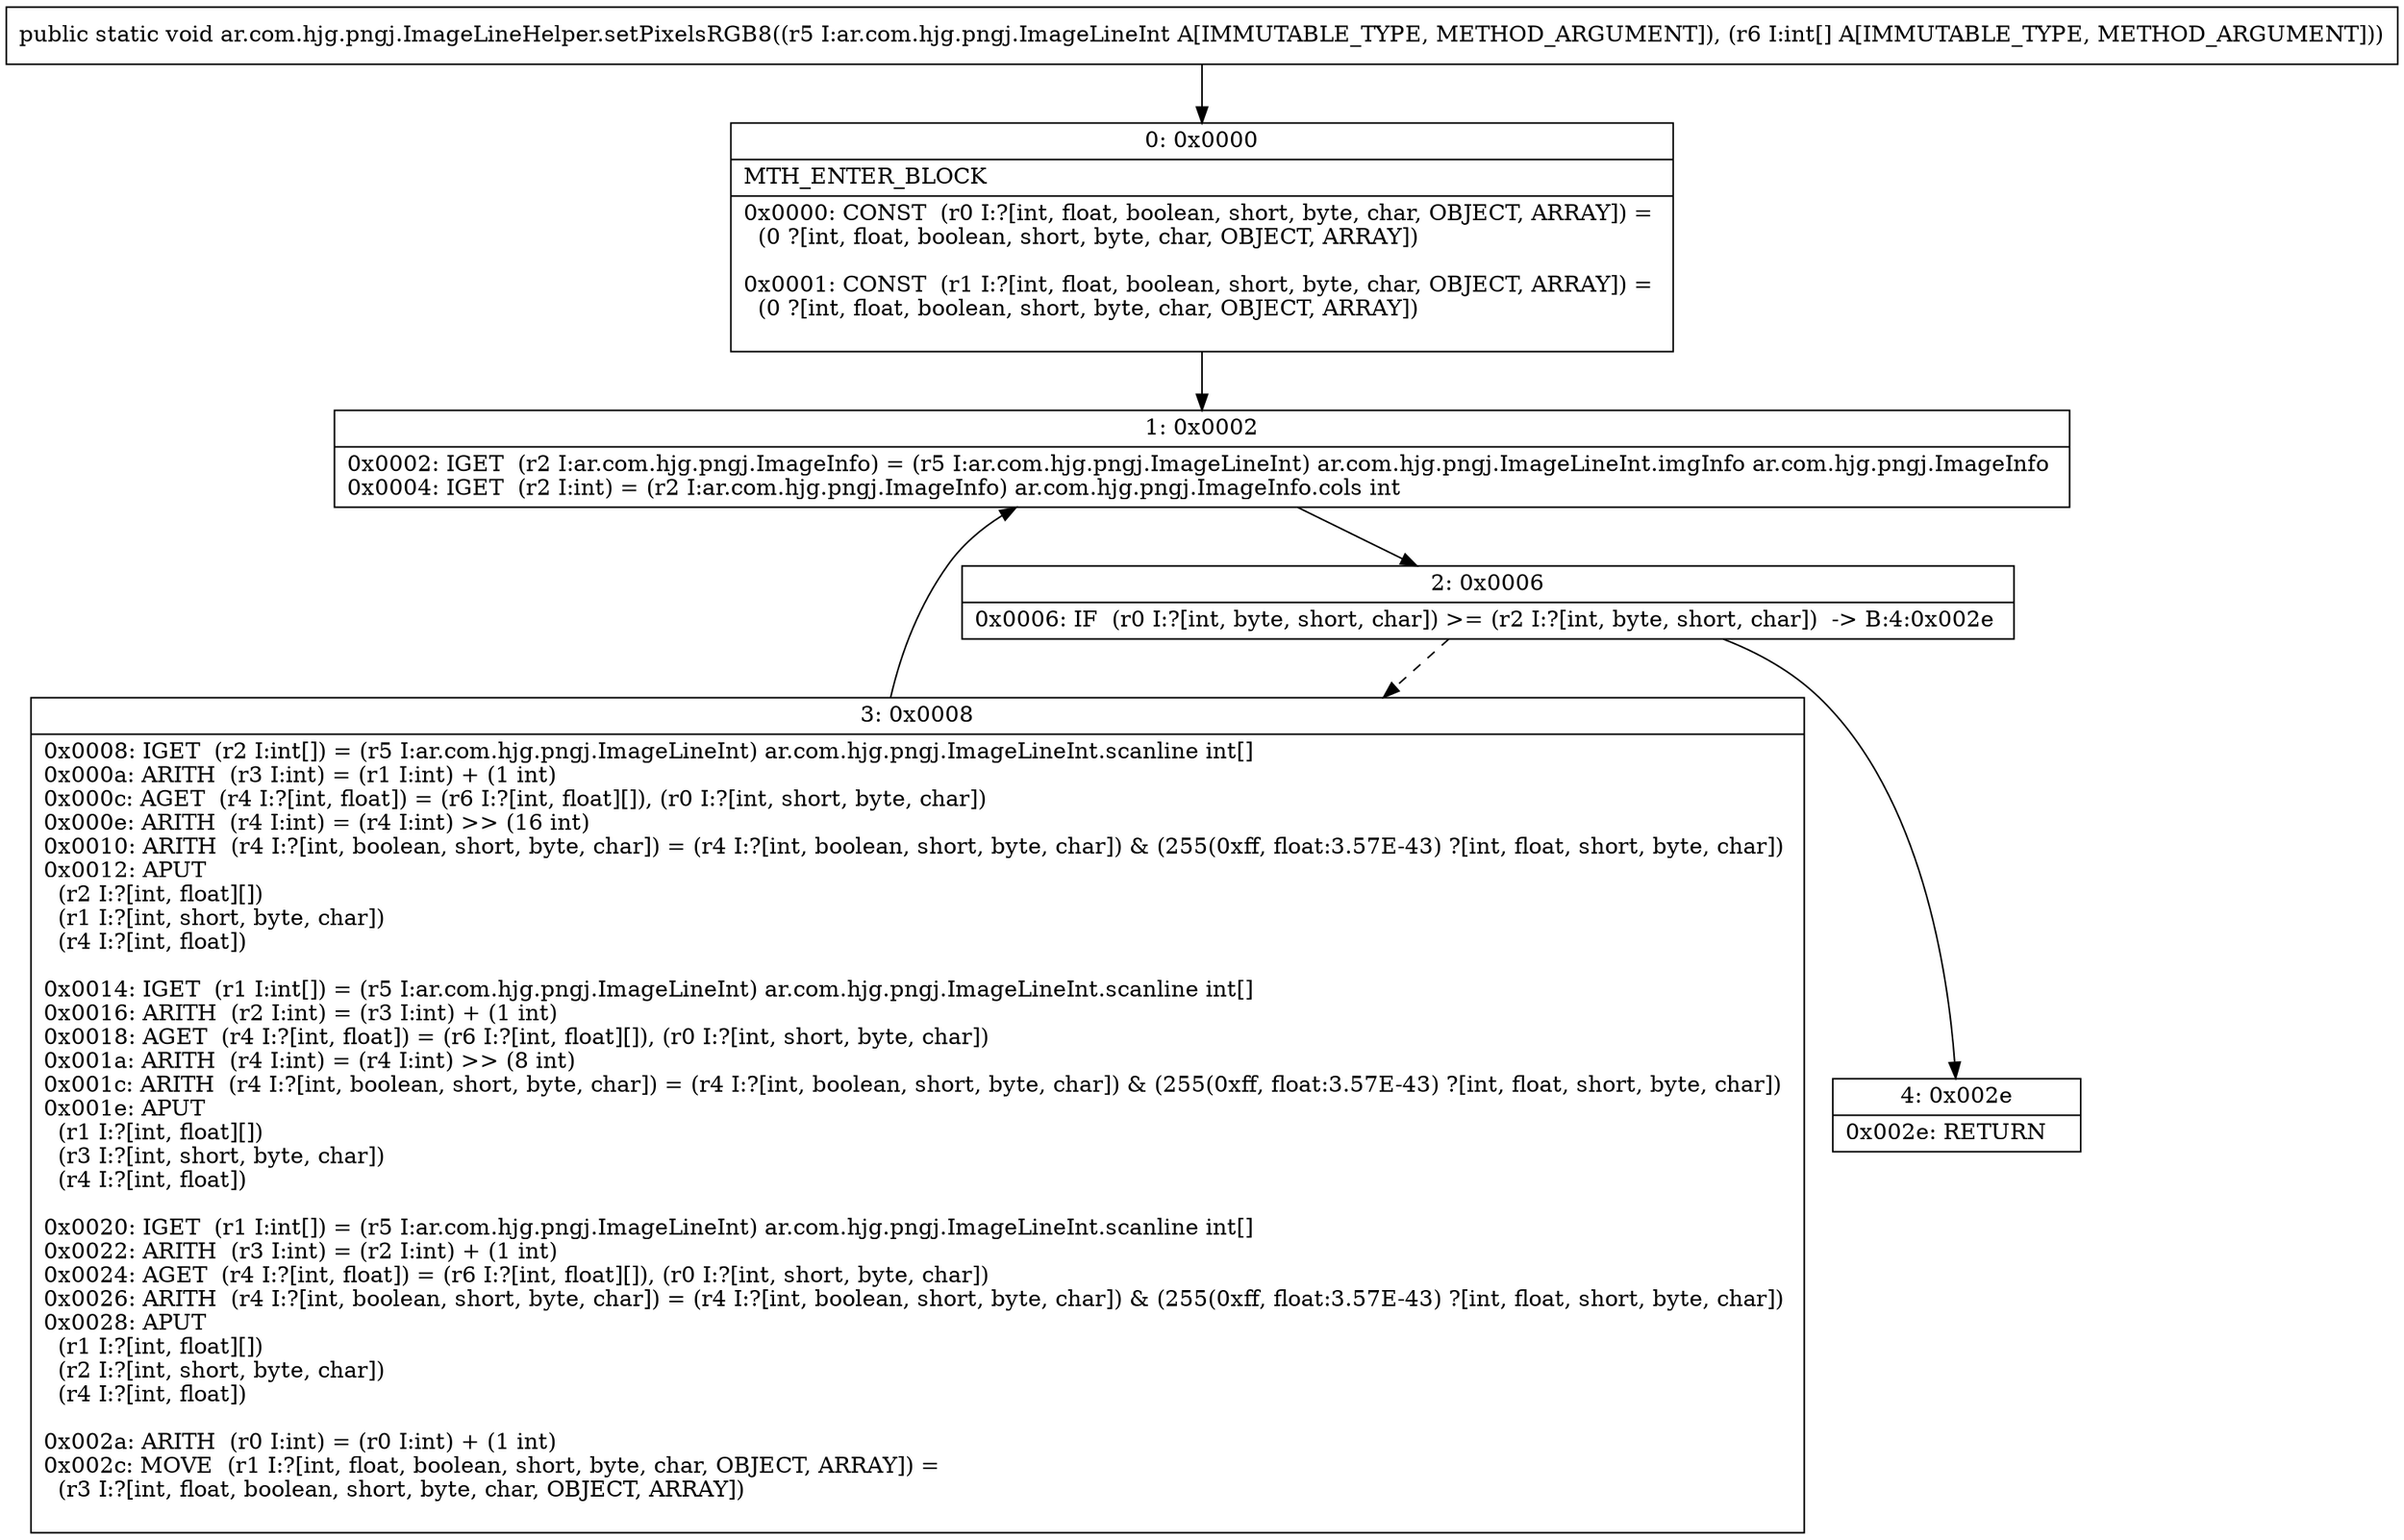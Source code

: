 digraph "CFG forar.com.hjg.pngj.ImageLineHelper.setPixelsRGB8(Lar\/com\/hjg\/pngj\/ImageLineInt;[I)V" {
Node_0 [shape=record,label="{0\:\ 0x0000|MTH_ENTER_BLOCK\l|0x0000: CONST  (r0 I:?[int, float, boolean, short, byte, char, OBJECT, ARRAY]) = \l  (0 ?[int, float, boolean, short, byte, char, OBJECT, ARRAY])\l \l0x0001: CONST  (r1 I:?[int, float, boolean, short, byte, char, OBJECT, ARRAY]) = \l  (0 ?[int, float, boolean, short, byte, char, OBJECT, ARRAY])\l \l}"];
Node_1 [shape=record,label="{1\:\ 0x0002|0x0002: IGET  (r2 I:ar.com.hjg.pngj.ImageInfo) = (r5 I:ar.com.hjg.pngj.ImageLineInt) ar.com.hjg.pngj.ImageLineInt.imgInfo ar.com.hjg.pngj.ImageInfo \l0x0004: IGET  (r2 I:int) = (r2 I:ar.com.hjg.pngj.ImageInfo) ar.com.hjg.pngj.ImageInfo.cols int \l}"];
Node_2 [shape=record,label="{2\:\ 0x0006|0x0006: IF  (r0 I:?[int, byte, short, char]) \>= (r2 I:?[int, byte, short, char])  \-\> B:4:0x002e \l}"];
Node_3 [shape=record,label="{3\:\ 0x0008|0x0008: IGET  (r2 I:int[]) = (r5 I:ar.com.hjg.pngj.ImageLineInt) ar.com.hjg.pngj.ImageLineInt.scanline int[] \l0x000a: ARITH  (r3 I:int) = (r1 I:int) + (1 int) \l0x000c: AGET  (r4 I:?[int, float]) = (r6 I:?[int, float][]), (r0 I:?[int, short, byte, char]) \l0x000e: ARITH  (r4 I:int) = (r4 I:int) \>\> (16 int) \l0x0010: ARITH  (r4 I:?[int, boolean, short, byte, char]) = (r4 I:?[int, boolean, short, byte, char]) & (255(0xff, float:3.57E\-43) ?[int, float, short, byte, char]) \l0x0012: APUT  \l  (r2 I:?[int, float][])\l  (r1 I:?[int, short, byte, char])\l  (r4 I:?[int, float])\l \l0x0014: IGET  (r1 I:int[]) = (r5 I:ar.com.hjg.pngj.ImageLineInt) ar.com.hjg.pngj.ImageLineInt.scanline int[] \l0x0016: ARITH  (r2 I:int) = (r3 I:int) + (1 int) \l0x0018: AGET  (r4 I:?[int, float]) = (r6 I:?[int, float][]), (r0 I:?[int, short, byte, char]) \l0x001a: ARITH  (r4 I:int) = (r4 I:int) \>\> (8 int) \l0x001c: ARITH  (r4 I:?[int, boolean, short, byte, char]) = (r4 I:?[int, boolean, short, byte, char]) & (255(0xff, float:3.57E\-43) ?[int, float, short, byte, char]) \l0x001e: APUT  \l  (r1 I:?[int, float][])\l  (r3 I:?[int, short, byte, char])\l  (r4 I:?[int, float])\l \l0x0020: IGET  (r1 I:int[]) = (r5 I:ar.com.hjg.pngj.ImageLineInt) ar.com.hjg.pngj.ImageLineInt.scanline int[] \l0x0022: ARITH  (r3 I:int) = (r2 I:int) + (1 int) \l0x0024: AGET  (r4 I:?[int, float]) = (r6 I:?[int, float][]), (r0 I:?[int, short, byte, char]) \l0x0026: ARITH  (r4 I:?[int, boolean, short, byte, char]) = (r4 I:?[int, boolean, short, byte, char]) & (255(0xff, float:3.57E\-43) ?[int, float, short, byte, char]) \l0x0028: APUT  \l  (r1 I:?[int, float][])\l  (r2 I:?[int, short, byte, char])\l  (r4 I:?[int, float])\l \l0x002a: ARITH  (r0 I:int) = (r0 I:int) + (1 int) \l0x002c: MOVE  (r1 I:?[int, float, boolean, short, byte, char, OBJECT, ARRAY]) = \l  (r3 I:?[int, float, boolean, short, byte, char, OBJECT, ARRAY])\l \l}"];
Node_4 [shape=record,label="{4\:\ 0x002e|0x002e: RETURN   \l}"];
MethodNode[shape=record,label="{public static void ar.com.hjg.pngj.ImageLineHelper.setPixelsRGB8((r5 I:ar.com.hjg.pngj.ImageLineInt A[IMMUTABLE_TYPE, METHOD_ARGUMENT]), (r6 I:int[] A[IMMUTABLE_TYPE, METHOD_ARGUMENT])) }"];
MethodNode -> Node_0;
Node_0 -> Node_1;
Node_1 -> Node_2;
Node_2 -> Node_3[style=dashed];
Node_2 -> Node_4;
Node_3 -> Node_1;
}

